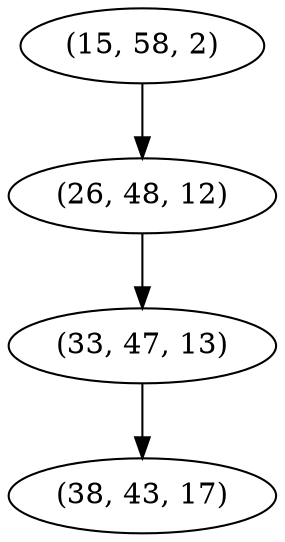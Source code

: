 digraph tree {
    "(15, 58, 2)";
    "(26, 48, 12)";
    "(33, 47, 13)";
    "(38, 43, 17)";
    "(15, 58, 2)" -> "(26, 48, 12)";
    "(26, 48, 12)" -> "(33, 47, 13)";
    "(33, 47, 13)" -> "(38, 43, 17)";
}
